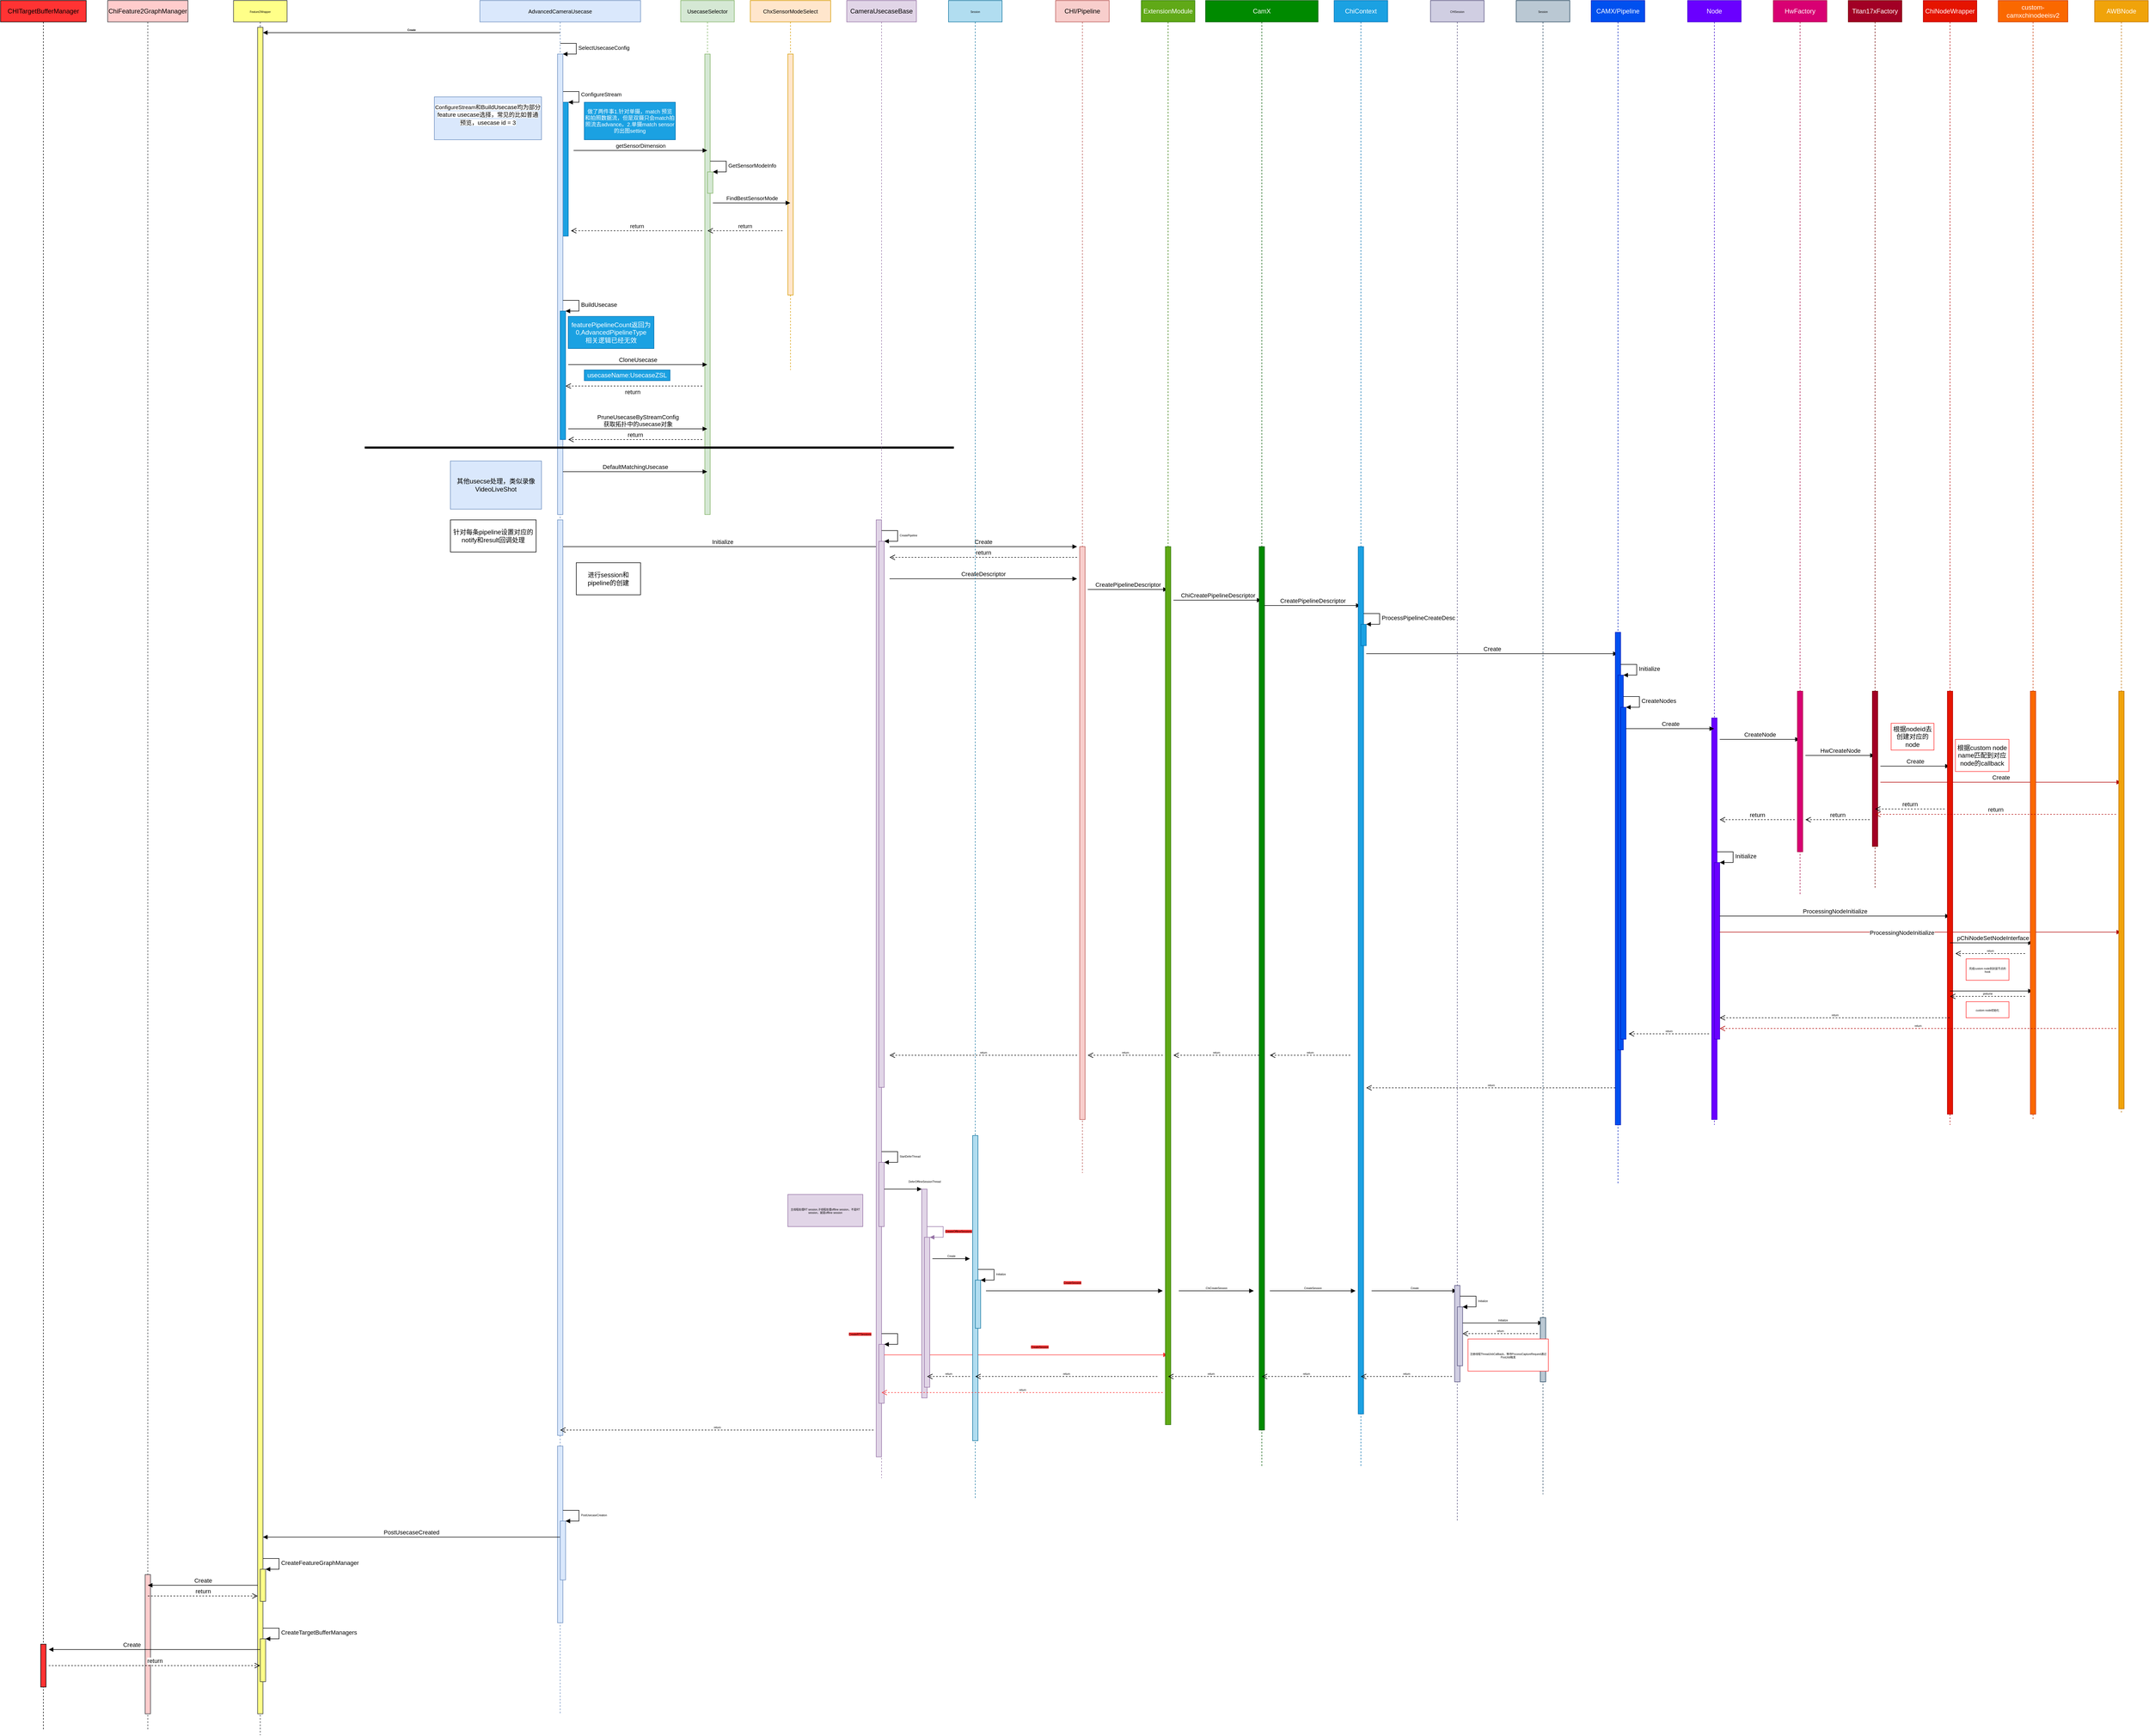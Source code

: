 <mxfile version="14.4.5" type="github">
  <diagram id="kgpKYQtTHZ0yAKxKKP6v" name="Page-1">
    <mxGraphModel dx="11180" dy="5180" grid="1" gridSize="10" guides="1" tooltips="1" connect="1" arrows="1" fold="1" page="1" pageScale="1" pageWidth="850" pageHeight="1100" math="0" shadow="0">
      <root>
        <mxCell id="0" />
        <mxCell id="1" parent="0" />
        <mxCell id="SQyk1EjHCUYwqyTYwWHB-1" value="AdvancedCameraUsecase" style="shape=umlLifeline;perimeter=lifelinePerimeter;whiteSpace=wrap;html=1;container=1;collapsible=0;recursiveResize=0;outlineConnect=0;fontSize=10;fillColor=#dae8fc;strokeColor=#6c8ebf;" parent="1" vertex="1">
          <mxGeometry x="-15" y="80" width="300" height="3200" as="geometry" />
        </mxCell>
        <mxCell id="SQyk1EjHCUYwqyTYwWHB-6" value="ConfigureStream" style="edgeStyle=orthogonalEdgeStyle;html=1;align=left;spacingLeft=2;endArrow=block;rounded=0;entryX=1;entryY=0;fontSize=10;" parent="SQyk1EjHCUYwqyTYwWHB-1" target="SQyk1EjHCUYwqyTYwWHB-5" edge="1">
          <mxGeometry relative="1" as="geometry">
            <mxPoint x="155" y="170" as="sourcePoint" />
            <Array as="points">
              <mxPoint x="185" y="170" />
            </Array>
          </mxGeometry>
        </mxCell>
        <mxCell id="SQyk1EjHCUYwqyTYwWHB-7" value="做了两件事1.针对单摄，match 预览和拍照数据流，但是双摄只会match拍照流去advance。2.单摄match sensor的出图setting" style="rounded=0;whiteSpace=wrap;html=1;fontSize=10;fillColor=#1ba1e2;strokeColor=#006EAF;fontColor=#ffffff;" parent="SQyk1EjHCUYwqyTYwWHB-1" vertex="1">
          <mxGeometry x="195" y="190" width="170" height="70" as="geometry" />
        </mxCell>
        <mxCell id="SQyk1EjHCUYwqyTYwWHB-20" value="return" style="html=1;verticalAlign=bottom;endArrow=open;dashed=1;endSize=8;fontSize=10;" parent="SQyk1EjHCUYwqyTYwWHB-1" edge="1">
          <mxGeometry relative="1" as="geometry">
            <mxPoint x="415" y="430" as="sourcePoint" />
            <mxPoint x="170" y="430" as="targetPoint" />
          </mxGeometry>
        </mxCell>
        <mxCell id="SQyk1EjHCUYwqyTYwWHB-5" value="" style="html=1;points=[];perimeter=orthogonalPerimeter;fontSize=10;fillColor=#1ba1e2;strokeColor=#006EAF;fontColor=#ffffff;" parent="SQyk1EjHCUYwqyTYwWHB-1" vertex="1">
          <mxGeometry x="155" y="190" width="10" height="250" as="geometry" />
        </mxCell>
        <mxCell id="gFQHiTTt7Ocbveijve-i-30" value="Initialize" style="html=1;verticalAlign=bottom;endArrow=block;" parent="SQyk1EjHCUYwqyTYwWHB-1" target="gFQHiTTt7Ocbveijve-i-28" edge="1">
          <mxGeometry width="80" relative="1" as="geometry">
            <mxPoint x="155" y="1020" as="sourcePoint" />
            <mxPoint x="235" y="1020" as="targetPoint" />
            <Array as="points">
              <mxPoint x="435" y="1020" />
            </Array>
          </mxGeometry>
        </mxCell>
        <mxCell id="gFQHiTTt7Ocbveijve-i-35" value="&lt;span&gt;进行session和pipeline的创建&lt;/span&gt;" style="rounded=0;whiteSpace=wrap;html=1;" parent="SQyk1EjHCUYwqyTYwWHB-1" vertex="1">
          <mxGeometry x="180" y="1050" width="120" height="60" as="geometry" />
        </mxCell>
        <mxCell id="gFQHiTTt7Ocbveijve-i-177" value="" style="html=1;points=[];perimeter=orthogonalPerimeter;strokeColor=#6c8ebf;fontSize=5;fillColor=#dae8fc;" parent="SQyk1EjHCUYwqyTYwWHB-1" vertex="1">
          <mxGeometry x="145" y="2700" width="10" height="330" as="geometry" />
        </mxCell>
        <mxCell id="gFQHiTTt7Ocbveijve-i-180" value="" style="html=1;points=[];perimeter=orthogonalPerimeter;strokeColor=#6c8ebf;fontSize=5;fillColor=#dae8fc;" parent="SQyk1EjHCUYwqyTYwWHB-1" vertex="1">
          <mxGeometry x="150" y="2840" width="10" height="110" as="geometry" />
        </mxCell>
        <mxCell id="gFQHiTTt7Ocbveijve-i-181" value="PostUsecaseCreation" style="edgeStyle=orthogonalEdgeStyle;html=1;align=left;spacingLeft=2;endArrow=block;rounded=0;entryX=1;entryY=0;shadow=0;strokeColor=#000000;fontSize=5;" parent="SQyk1EjHCUYwqyTYwWHB-1" target="gFQHiTTt7Ocbveijve-i-180" edge="1">
          <mxGeometry relative="1" as="geometry">
            <mxPoint x="155" y="2820" as="sourcePoint" />
            <Array as="points">
              <mxPoint x="185" y="2820" />
            </Array>
          </mxGeometry>
        </mxCell>
        <mxCell id="SQyk1EjHCUYwqyTYwWHB-4" value="SelectUsecaseConfig" style="edgeStyle=orthogonalEdgeStyle;html=1;align=left;spacingLeft=2;endArrow=block;rounded=0;entryX=1;entryY=0;fontSize=10;" parent="1" target="SQyk1EjHCUYwqyTYwWHB-3" edge="1">
          <mxGeometry relative="1" as="geometry">
            <mxPoint x="135" y="160" as="sourcePoint" />
            <Array as="points">
              <mxPoint x="165" y="160" />
            </Array>
          </mxGeometry>
        </mxCell>
        <mxCell id="SQyk1EjHCUYwqyTYwWHB-9" value="UsecaseSelector" style="shape=umlLifeline;perimeter=lifelinePerimeter;whiteSpace=wrap;html=1;container=1;collapsible=0;recursiveResize=0;outlineConnect=0;fontSize=10;fillColor=#d5e8d4;strokeColor=#82b366;" parent="1" vertex="1">
          <mxGeometry x="360" y="80" width="100" height="960" as="geometry" />
        </mxCell>
        <mxCell id="SQyk1EjHCUYwqyTYwWHB-11" value="" style="html=1;points=[];perimeter=orthogonalPerimeter;fontSize=10;fillColor=#d5e8d4;strokeColor=#82b366;" parent="SQyk1EjHCUYwqyTYwWHB-9" vertex="1">
          <mxGeometry x="45" y="100" width="10" height="860" as="geometry" />
        </mxCell>
        <mxCell id="SQyk1EjHCUYwqyTYwWHB-18" value="GetSensorModeInfo" style="edgeStyle=orthogonalEdgeStyle;html=1;align=left;spacingLeft=2;endArrow=block;rounded=0;entryX=1;entryY=0;fontSize=10;" parent="SQyk1EjHCUYwqyTYwWHB-9" target="SQyk1EjHCUYwqyTYwWHB-17" edge="1">
          <mxGeometry relative="1" as="geometry">
            <mxPoint x="55" y="300" as="sourcePoint" />
            <Array as="points">
              <mxPoint x="85" y="300" />
            </Array>
          </mxGeometry>
        </mxCell>
        <mxCell id="SQyk1EjHCUYwqyTYwWHB-17" value="" style="html=1;points=[];perimeter=orthogonalPerimeter;fontSize=10;fillColor=#d5e8d4;strokeColor=#82b366;" parent="SQyk1EjHCUYwqyTYwWHB-9" vertex="1">
          <mxGeometry x="50" y="320" width="10" height="40" as="geometry" />
        </mxCell>
        <mxCell id="SQyk1EjHCUYwqyTYwWHB-10" value="getSensorDimension" style="html=1;verticalAlign=bottom;endArrow=block;fontSize=10;" parent="1" target="SQyk1EjHCUYwqyTYwWHB-9" edge="1">
          <mxGeometry width="80" relative="1" as="geometry">
            <mxPoint x="160" y="360" as="sourcePoint" />
            <mxPoint x="370" y="360" as="targetPoint" />
          </mxGeometry>
        </mxCell>
        <mxCell id="SQyk1EjHCUYwqyTYwWHB-12" value="ChxSensorModeSelect" style="shape=umlLifeline;perimeter=lifelinePerimeter;whiteSpace=wrap;html=1;container=1;collapsible=0;recursiveResize=0;outlineConnect=0;fontSize=10;fillColor=#ffe6cc;strokeColor=#d79b00;" parent="1" vertex="1">
          <mxGeometry x="490" y="80" width="150" height="690" as="geometry" />
        </mxCell>
        <mxCell id="SQyk1EjHCUYwqyTYwWHB-13" value="" style="html=1;points=[];perimeter=orthogonalPerimeter;fontSize=10;fillColor=#ffe6cc;strokeColor=#d79b00;" parent="SQyk1EjHCUYwqyTYwWHB-12" vertex="1">
          <mxGeometry x="70" y="100" width="10" height="450" as="geometry" />
        </mxCell>
        <mxCell id="SQyk1EjHCUYwqyTYwWHB-14" value="FindBestSensorMode" style="html=1;verticalAlign=bottom;endArrow=block;fontSize=10;" parent="1" target="SQyk1EjHCUYwqyTYwWHB-12" edge="1">
          <mxGeometry width="80" relative="1" as="geometry">
            <mxPoint x="420" y="458" as="sourcePoint" />
            <mxPoint x="500" y="370" as="targetPoint" />
            <Array as="points">
              <mxPoint x="480" y="458" />
            </Array>
          </mxGeometry>
        </mxCell>
        <mxCell id="SQyk1EjHCUYwqyTYwWHB-19" value="return" style="html=1;verticalAlign=bottom;endArrow=open;dashed=1;endSize=8;fontSize=10;" parent="1" target="SQyk1EjHCUYwqyTYwWHB-9" edge="1">
          <mxGeometry relative="1" as="geometry">
            <mxPoint x="550" y="510" as="sourcePoint" />
            <mxPoint x="470" y="500" as="targetPoint" />
          </mxGeometry>
        </mxCell>
        <mxCell id="SQyk1EjHCUYwqyTYwWHB-3" value="" style="html=1;points=[];perimeter=orthogonalPerimeter;fontSize=10;fillColor=#dae8fc;strokeColor=#6c8ebf;" parent="1" vertex="1">
          <mxGeometry x="130" y="180" width="10" height="860" as="geometry" />
        </mxCell>
        <mxCell id="gFQHiTTt7Ocbveijve-i-3" value="" style="html=1;points=[];perimeter=orthogonalPerimeter;fillColor=#1ba1e2;strokeColor=#006EAF;fontColor=#ffffff;" parent="1" vertex="1">
          <mxGeometry x="135" y="660" width="10" height="240" as="geometry" />
        </mxCell>
        <mxCell id="gFQHiTTt7Ocbveijve-i-4" value="&lt;span style=&quot;font-size: 11px&quot;&gt;BuildUsecase&lt;/span&gt;" style="edgeStyle=orthogonalEdgeStyle;html=1;align=left;spacingLeft=2;endArrow=block;rounded=0;entryX=1;entryY=0;" parent="1" target="gFQHiTTt7Ocbveijve-i-3" edge="1">
          <mxGeometry relative="1" as="geometry">
            <mxPoint x="140" y="640" as="sourcePoint" />
            <Array as="points">
              <mxPoint x="170" y="640" />
            </Array>
          </mxGeometry>
        </mxCell>
        <mxCell id="gFQHiTTt7Ocbveijve-i-6" value="&lt;span&gt;featurePipelineCount返回为0,AdvancedPipelineType&lt;/span&gt;&lt;br&gt;&lt;span&gt;相关逻辑已经无效&lt;/span&gt;" style="rounded=0;whiteSpace=wrap;html=1;fillColor=#1ba1e2;strokeColor=#006EAF;fontColor=#ffffff;" parent="1" vertex="1">
          <mxGeometry x="150" y="670" width="160" height="60" as="geometry" />
        </mxCell>
        <mxCell id="gFQHiTTt7Ocbveijve-i-9" value="CloneUsecase" style="html=1;verticalAlign=bottom;endArrow=block;" parent="1" target="SQyk1EjHCUYwqyTYwWHB-9" edge="1">
          <mxGeometry width="80" relative="1" as="geometry">
            <mxPoint x="150" y="760" as="sourcePoint" />
            <mxPoint x="230" y="760" as="targetPoint" />
          </mxGeometry>
        </mxCell>
        <mxCell id="gFQHiTTt7Ocbveijve-i-10" value="usecaseName:UsecaseZSL" style="rounded=0;whiteSpace=wrap;html=1;fillColor=#1ba1e2;strokeColor=#006EAF;fontColor=#ffffff;" parent="1" vertex="1">
          <mxGeometry x="180" y="770" width="160" height="20" as="geometry" />
        </mxCell>
        <mxCell id="gFQHiTTt7Ocbveijve-i-12" value="PruneUsecaseByStreamConfig&lt;br&gt;获取拓扑中的usecase对象" style="html=1;verticalAlign=bottom;endArrow=block;" parent="1" target="SQyk1EjHCUYwqyTYwWHB-9" edge="1">
          <mxGeometry width="80" relative="1" as="geometry">
            <mxPoint x="150" y="880" as="sourcePoint" />
            <mxPoint x="230" y="830" as="targetPoint" />
          </mxGeometry>
        </mxCell>
        <mxCell id="gFQHiTTt7Ocbveijve-i-21" value="&lt;span style=&quot;font-size: 10px ; text-align: left ; background-color: rgb(255 , 255 , 255)&quot;&gt;ConfigureStream和&lt;/span&gt;&lt;span style=&quot;text-align: left ; background-color: rgb(255 , 255 , 255) ; font-size: 11px&quot;&gt;BuildUsecase均为部分feature usecase选择，常见的比如普通预览，usecase id = 3&lt;/span&gt;&lt;span style=&quot;font-size: 11px ; text-align: left ; background-color: rgb(255 , 255 , 255)&quot;&gt;&lt;br&gt;&lt;br&gt;&lt;/span&gt;" style="rounded=0;whiteSpace=wrap;html=1;fillColor=#dae8fc;strokeColor=#6c8ebf;" parent="1" vertex="1">
          <mxGeometry x="-100" y="260" width="200" height="80" as="geometry" />
        </mxCell>
        <mxCell id="gFQHiTTt7Ocbveijve-i-22" value="DefaultMatchingUsecase" style="html=1;verticalAlign=bottom;endArrow=block;" parent="1" target="SQyk1EjHCUYwqyTYwWHB-9" edge="1">
          <mxGeometry width="80" relative="1" as="geometry">
            <mxPoint x="140" y="960" as="sourcePoint" />
            <mxPoint x="220" y="960" as="targetPoint" />
          </mxGeometry>
        </mxCell>
        <mxCell id="gFQHiTTt7Ocbveijve-i-23" value="return" style="html=1;verticalAlign=bottom;endArrow=open;dashed=1;endSize=8;" parent="1" edge="1">
          <mxGeometry relative="1" as="geometry">
            <mxPoint x="400" y="900" as="sourcePoint" />
            <mxPoint x="150" y="900" as="targetPoint" />
          </mxGeometry>
        </mxCell>
        <mxCell id="gFQHiTTt7Ocbveijve-i-24" value="return" style="html=1;verticalAlign=bottom;endArrow=open;dashed=1;endSize=8;" parent="1" edge="1">
          <mxGeometry x="0.02" y="20" relative="1" as="geometry">
            <mxPoint x="400" y="800" as="sourcePoint" />
            <mxPoint x="145" y="800" as="targetPoint" />
            <mxPoint as="offset" />
          </mxGeometry>
        </mxCell>
        <mxCell id="gFQHiTTt7Ocbveijve-i-25" value="其他usecse处理，类似录像VideoLiveShot" style="rounded=0;whiteSpace=wrap;html=1;fillColor=#dae8fc;strokeColor=#6c8ebf;" parent="1" vertex="1">
          <mxGeometry x="-70" y="940" width="170" height="90" as="geometry" />
        </mxCell>
        <mxCell id="gFQHiTTt7Ocbveijve-i-26" value="" style="line;strokeWidth=4;html=1;perimeter=backbonePerimeter;points=[];outlineConnect=0;" parent="1" vertex="1">
          <mxGeometry x="-230" y="910" width="1100" height="10" as="geometry" />
        </mxCell>
        <mxCell id="gFQHiTTt7Ocbveijve-i-27" value="" style="html=1;points=[];perimeter=orthogonalPerimeter;fillColor=#dae8fc;strokeColor=#6c8ebf;" parent="1" vertex="1">
          <mxGeometry x="130" y="1050" width="10" height="1710" as="geometry" />
        </mxCell>
        <mxCell id="gFQHiTTt7Ocbveijve-i-28" value="CameraUsecaseBase" style="shape=umlLifeline;perimeter=lifelinePerimeter;whiteSpace=wrap;html=1;container=1;collapsible=0;recursiveResize=0;outlineConnect=0;fillColor=#e1d5e7;strokeColor=#9673a6;" parent="1" vertex="1">
          <mxGeometry x="670" y="80" width="130" height="2760" as="geometry" />
        </mxCell>
        <mxCell id="gFQHiTTt7Ocbveijve-i-29" value="" style="html=1;points=[];perimeter=orthogonalPerimeter;fillColor=#e1d5e7;strokeColor=#9673a6;" parent="gFQHiTTt7Ocbveijve-i-28" vertex="1">
          <mxGeometry x="55" y="970" width="10" height="1750" as="geometry" />
        </mxCell>
        <mxCell id="gFQHiTTt7Ocbveijve-i-38" value="Create" style="html=1;verticalAlign=bottom;endArrow=block;" parent="gFQHiTTt7Ocbveijve-i-28" edge="1">
          <mxGeometry width="80" relative="1" as="geometry">
            <mxPoint x="80" y="1020" as="sourcePoint" />
            <mxPoint x="430" y="1020" as="targetPoint" />
          </mxGeometry>
        </mxCell>
        <mxCell id="gFQHiTTt7Ocbveijve-i-114" value="" style="html=1;points=[];perimeter=orthogonalPerimeter;strokeColor=#9673a6;fontSize=5;fillColor=#e1d5e7;" parent="gFQHiTTt7Ocbveijve-i-28" vertex="1">
          <mxGeometry x="60" y="1010" width="10" height="1020" as="geometry" />
        </mxCell>
        <mxCell id="gFQHiTTt7Ocbveijve-i-115" value="CreatePipeline" style="edgeStyle=orthogonalEdgeStyle;html=1;align=left;spacingLeft=2;endArrow=block;rounded=0;entryX=1;entryY=0;shadow=0;fontSize=5;" parent="gFQHiTTt7Ocbveijve-i-28" target="gFQHiTTt7Ocbveijve-i-114" edge="1">
          <mxGeometry relative="1" as="geometry">
            <mxPoint x="65" y="990" as="sourcePoint" />
            <Array as="points">
              <mxPoint x="95" y="990" />
            </Array>
          </mxGeometry>
        </mxCell>
        <mxCell id="gFQHiTTt7Ocbveijve-i-126" value="" style="html=1;points=[];perimeter=orthogonalPerimeter;strokeColor=#9673a6;fontSize=5;fillColor=#e1d5e7;" parent="gFQHiTTt7Ocbveijve-i-28" vertex="1">
          <mxGeometry x="60" y="2170" width="10" height="120" as="geometry" />
        </mxCell>
        <mxCell id="gFQHiTTt7Ocbveijve-i-127" value="StartDeferThread" style="edgeStyle=orthogonalEdgeStyle;html=1;align=left;spacingLeft=2;endArrow=block;rounded=0;entryX=1;entryY=0;shadow=0;fontSize=5;" parent="gFQHiTTt7Ocbveijve-i-28" target="gFQHiTTt7Ocbveijve-i-126" edge="1">
          <mxGeometry relative="1" as="geometry">
            <mxPoint x="65" y="2150" as="sourcePoint" />
            <Array as="points">
              <mxPoint x="95" y="2150" />
            </Array>
          </mxGeometry>
        </mxCell>
        <mxCell id="gFQHiTTt7Ocbveijve-i-134" value="" style="endArrow=block;endFill=1;endSize=6;html=1;shadow=0;fontSize=5;" parent="gFQHiTTt7Ocbveijve-i-28" edge="1">
          <mxGeometry width="100" relative="1" as="geometry">
            <mxPoint x="70" y="2220" as="sourcePoint" />
            <mxPoint x="140" y="2220" as="targetPoint" />
          </mxGeometry>
        </mxCell>
        <mxCell id="gFQHiTTt7Ocbveijve-i-172" value="" style="html=1;points=[];perimeter=orthogonalPerimeter;strokeColor=#9673a6;fontSize=5;fillColor=#e1d5e7;" parent="gFQHiTTt7Ocbveijve-i-28" vertex="1">
          <mxGeometry x="60" y="2510" width="10" height="110" as="geometry" />
        </mxCell>
        <mxCell id="gFQHiTTt7Ocbveijve-i-173" value="&lt;span style=&quot;background-color: rgb(255 , 51 , 51)&quot;&gt;CreateRTSessions&lt;/span&gt;" style="edgeStyle=orthogonalEdgeStyle;html=1;align=left;spacingLeft=2;endArrow=block;rounded=0;entryX=1;entryY=0;shadow=0;fontSize=5;" parent="gFQHiTTt7Ocbveijve-i-28" target="gFQHiTTt7Ocbveijve-i-172" edge="1">
          <mxGeometry x="-1" y="-65" relative="1" as="geometry">
            <mxPoint x="65" y="2490" as="sourcePoint" />
            <Array as="points">
              <mxPoint x="95" y="2490" />
            </Array>
            <mxPoint x="-65" y="-65" as="offset" />
          </mxGeometry>
        </mxCell>
        <mxCell id="gFQHiTTt7Ocbveijve-i-174" value="&lt;span style=&quot;background-color: rgb(255 , 51 , 51)&quot;&gt;CreateSession&lt;/span&gt;" style="html=1;verticalAlign=bottom;endArrow=block;shadow=0;fontSize=5;strokeColor=#FF3333;" parent="gFQHiTTt7Ocbveijve-i-28" target="gFQHiTTt7Ocbveijve-i-41" edge="1">
          <mxGeometry x="0.095" y="10" width="80" relative="1" as="geometry">
            <mxPoint x="70" y="2529.58" as="sourcePoint" />
            <mxPoint x="150" y="2529.58" as="targetPoint" />
            <mxPoint as="offset" />
          </mxGeometry>
        </mxCell>
        <mxCell id="gFQHiTTt7Ocbveijve-i-31" value="针对每条pipeline设置对应的notify和result回调处理" style="rounded=0;whiteSpace=wrap;html=1;" parent="1" vertex="1">
          <mxGeometry x="-70" y="1050" width="160" height="60" as="geometry" />
        </mxCell>
        <mxCell id="gFQHiTTt7Ocbveijve-i-36" value="CHI/Pipeline" style="shape=umlLifeline;perimeter=lifelinePerimeter;whiteSpace=wrap;html=1;container=1;collapsible=0;recursiveResize=0;outlineConnect=0;fillColor=#f8cecc;strokeColor=#b85450;" parent="1" vertex="1">
          <mxGeometry x="1060" y="80" width="100" height="2190" as="geometry" />
        </mxCell>
        <mxCell id="gFQHiTTt7Ocbveijve-i-37" value="" style="html=1;points=[];perimeter=orthogonalPerimeter;fillColor=#f8cecc;strokeColor=#b85450;" parent="gFQHiTTt7Ocbveijve-i-36" vertex="1">
          <mxGeometry x="45" y="1020" width="10" height="1070" as="geometry" />
        </mxCell>
        <mxCell id="gFQHiTTt7Ocbveijve-i-46" value="CreatePipelineDescriptor" style="html=1;verticalAlign=bottom;endArrow=block;" parent="gFQHiTTt7Ocbveijve-i-36" target="gFQHiTTt7Ocbveijve-i-41" edge="1">
          <mxGeometry width="80" relative="1" as="geometry">
            <mxPoint x="60" y="1100" as="sourcePoint" />
            <mxPoint x="140" y="1100" as="targetPoint" />
          </mxGeometry>
        </mxCell>
        <mxCell id="gFQHiTTt7Ocbveijve-i-39" value="return" style="html=1;verticalAlign=bottom;endArrow=open;dashed=1;endSize=8;" parent="1" edge="1">
          <mxGeometry relative="1" as="geometry">
            <mxPoint x="1100" y="1120" as="sourcePoint" />
            <mxPoint x="750" y="1120" as="targetPoint" />
          </mxGeometry>
        </mxCell>
        <mxCell id="gFQHiTTt7Ocbveijve-i-40" value="CreateDescriptor" style="html=1;verticalAlign=bottom;endArrow=block;" parent="1" edge="1">
          <mxGeometry width="80" relative="1" as="geometry">
            <mxPoint x="750" y="1160" as="sourcePoint" />
            <mxPoint x="1100" y="1160" as="targetPoint" />
          </mxGeometry>
        </mxCell>
        <mxCell id="gFQHiTTt7Ocbveijve-i-41" value="ExtensionModule" style="shape=umlLifeline;perimeter=lifelinePerimeter;whiteSpace=wrap;html=1;container=1;collapsible=0;recursiveResize=0;outlineConnect=0;fillColor=#60a917;strokeColor=#2D7600;fontColor=#ffffff;" parent="1" vertex="1">
          <mxGeometry x="1220" y="80" width="100" height="2660" as="geometry" />
        </mxCell>
        <mxCell id="gFQHiTTt7Ocbveijve-i-43" value="" style="html=1;points=[];perimeter=orthogonalPerimeter;fillColor=#60a917;strokeColor=#2D7600;fontColor=#ffffff;" parent="gFQHiTTt7Ocbveijve-i-41" vertex="1">
          <mxGeometry x="45" y="1020" width="10" height="1640" as="geometry" />
        </mxCell>
        <mxCell id="gFQHiTTt7Ocbveijve-i-45" value="ChiCreatePipelineDescriptor" style="html=1;verticalAlign=bottom;endArrow=block;" parent="gFQHiTTt7Ocbveijve-i-41" target="gFQHiTTt7Ocbveijve-i-42" edge="1">
          <mxGeometry width="80" relative="1" as="geometry">
            <mxPoint x="60" y="1120" as="sourcePoint" />
            <mxPoint x="140" y="1120" as="targetPoint" />
          </mxGeometry>
        </mxCell>
        <mxCell id="gFQHiTTt7Ocbveijve-i-144" value="ChiCreateSession" style="html=1;verticalAlign=bottom;endArrow=block;shadow=0;fontSize=5;" parent="gFQHiTTt7Ocbveijve-i-41" edge="1">
          <mxGeometry width="80" relative="1" as="geometry">
            <mxPoint x="70" y="2410" as="sourcePoint" />
            <mxPoint x="210" y="2410" as="targetPoint" />
          </mxGeometry>
        </mxCell>
        <mxCell id="gFQHiTTt7Ocbveijve-i-42" value="CamX" style="shape=umlLifeline;perimeter=lifelinePerimeter;whiteSpace=wrap;html=1;container=1;collapsible=0;recursiveResize=0;outlineConnect=0;fillColor=#008a00;strokeColor=#005700;fontColor=#ffffff;" parent="1" vertex="1">
          <mxGeometry x="1340" y="80" width="210" height="2740" as="geometry" />
        </mxCell>
        <mxCell id="gFQHiTTt7Ocbveijve-i-44" value="" style="html=1;points=[];perimeter=orthogonalPerimeter;fillColor=#008a00;strokeColor=#005700;fontColor=#ffffff;" parent="gFQHiTTt7Ocbveijve-i-42" vertex="1">
          <mxGeometry x="100" y="1020" width="10" height="1650" as="geometry" />
        </mxCell>
        <mxCell id="gFQHiTTt7Ocbveijve-i-50" value="CreatePipelineDescriptor" style="html=1;verticalAlign=bottom;endArrow=block;" parent="gFQHiTTt7Ocbveijve-i-42" target="gFQHiTTt7Ocbveijve-i-48" edge="1">
          <mxGeometry width="80" relative="1" as="geometry">
            <mxPoint x="110" y="1130" as="sourcePoint" />
            <mxPoint x="190" y="1130" as="targetPoint" />
          </mxGeometry>
        </mxCell>
        <mxCell id="gFQHiTTt7Ocbveijve-i-116" value="return" style="html=1;verticalAlign=bottom;endArrow=open;dashed=1;endSize=8;shadow=0;fontSize=5;" parent="gFQHiTTt7Ocbveijve-i-42" edge="1">
          <mxGeometry relative="1" as="geometry">
            <mxPoint x="270" y="1970" as="sourcePoint" />
            <mxPoint x="120" y="1970" as="targetPoint" />
          </mxGeometry>
        </mxCell>
        <mxCell id="gFQHiTTt7Ocbveijve-i-117" value="return" style="html=1;verticalAlign=bottom;endArrow=open;dashed=1;endSize=8;shadow=0;fontSize=5;" parent="gFQHiTTt7Ocbveijve-i-42" edge="1">
          <mxGeometry relative="1" as="geometry">
            <mxPoint x="100" y="1970" as="sourcePoint" />
            <mxPoint x="-60" y="1970" as="targetPoint" />
          </mxGeometry>
        </mxCell>
        <mxCell id="gFQHiTTt7Ocbveijve-i-157" value="return" style="html=1;verticalAlign=bottom;endArrow=open;dashed=1;endSize=8;shadow=0;fontSize=5;" parent="gFQHiTTt7Ocbveijve-i-42" target="gFQHiTTt7Ocbveijve-i-42" edge="1">
          <mxGeometry relative="1" as="geometry">
            <mxPoint x="270" y="2570" as="sourcePoint" />
            <mxPoint x="190" y="2570" as="targetPoint" />
          </mxGeometry>
        </mxCell>
        <mxCell id="gFQHiTTt7Ocbveijve-i-158" value="return" style="html=1;verticalAlign=bottom;endArrow=open;dashed=1;endSize=8;shadow=0;fontSize=5;" parent="gFQHiTTt7Ocbveijve-i-42" target="gFQHiTTt7Ocbveijve-i-41" edge="1">
          <mxGeometry relative="1" as="geometry">
            <mxPoint x="90" y="2570" as="sourcePoint" />
            <mxPoint x="10" y="2570" as="targetPoint" />
          </mxGeometry>
        </mxCell>
        <mxCell id="gFQHiTTt7Ocbveijve-i-48" value="ChiContext" style="shape=umlLifeline;perimeter=lifelinePerimeter;whiteSpace=wrap;html=1;container=1;collapsible=0;recursiveResize=0;outlineConnect=0;fillColor=#1ba1e2;strokeColor=#006EAF;fontColor=#ffffff;" parent="1" vertex="1">
          <mxGeometry x="1580" y="80" width="100" height="2740" as="geometry" />
        </mxCell>
        <mxCell id="gFQHiTTt7Ocbveijve-i-49" value="" style="html=1;points=[];perimeter=orthogonalPerimeter;fillColor=#1ba1e2;strokeColor=#006EAF;fontColor=#ffffff;" parent="gFQHiTTt7Ocbveijve-i-48" vertex="1">
          <mxGeometry x="45" y="1020" width="10" height="1620" as="geometry" />
        </mxCell>
        <mxCell id="gFQHiTTt7Ocbveijve-i-59" value="" style="html=1;points=[];perimeter=orthogonalPerimeter;fillColor=#1ba1e2;strokeColor=#006EAF;fontColor=#ffffff;" parent="gFQHiTTt7Ocbveijve-i-48" vertex="1">
          <mxGeometry x="50" y="1165" width="10" height="40" as="geometry" />
        </mxCell>
        <mxCell id="gFQHiTTt7Ocbveijve-i-60" value="ProcessPipelineCreateDesc" style="edgeStyle=orthogonalEdgeStyle;html=1;align=left;spacingLeft=2;endArrow=block;rounded=0;entryX=1;entryY=0;" parent="gFQHiTTt7Ocbveijve-i-48" target="gFQHiTTt7Ocbveijve-i-59" edge="1">
          <mxGeometry relative="1" as="geometry">
            <mxPoint x="55" y="1145" as="sourcePoint" />
            <Array as="points">
              <mxPoint x="85" y="1145" />
            </Array>
          </mxGeometry>
        </mxCell>
        <mxCell id="gFQHiTTt7Ocbveijve-i-63" value="Create" style="html=1;verticalAlign=bottom;endArrow=block;" parent="gFQHiTTt7Ocbveijve-i-48" target="gFQHiTTt7Ocbveijve-i-61" edge="1">
          <mxGeometry width="80" relative="1" as="geometry">
            <mxPoint x="60" y="1220" as="sourcePoint" />
            <mxPoint x="140" y="1220" as="targetPoint" />
          </mxGeometry>
        </mxCell>
        <mxCell id="gFQHiTTt7Ocbveijve-i-148" value="Create" style="html=1;verticalAlign=bottom;endArrow=block;shadow=0;fontSize=5;" parent="gFQHiTTt7Ocbveijve-i-48" target="gFQHiTTt7Ocbveijve-i-146" edge="1">
          <mxGeometry width="80" relative="1" as="geometry">
            <mxPoint x="70" y="2410" as="sourcePoint" />
            <mxPoint x="150" y="2410" as="targetPoint" />
          </mxGeometry>
        </mxCell>
        <mxCell id="gFQHiTTt7Ocbveijve-i-61" value="CAMX/Pipeline" style="shape=umlLifeline;perimeter=lifelinePerimeter;whiteSpace=wrap;html=1;container=1;collapsible=0;recursiveResize=0;outlineConnect=0;fillColor=#0050ef;strokeColor=#001DBC;fontColor=#ffffff;" parent="1" vertex="1">
          <mxGeometry x="2060" y="80" width="100" height="2210" as="geometry" />
        </mxCell>
        <mxCell id="gFQHiTTt7Ocbveijve-i-62" value="" style="html=1;points=[];perimeter=orthogonalPerimeter;fillColor=#0050ef;strokeColor=#001DBC;fontColor=#ffffff;" parent="gFQHiTTt7Ocbveijve-i-61" vertex="1">
          <mxGeometry x="45" y="1180" width="10" height="920" as="geometry" />
        </mxCell>
        <mxCell id="gFQHiTTt7Ocbveijve-i-64" value="" style="html=1;points=[];perimeter=orthogonalPerimeter;fillColor=#0050ef;strokeColor=#001DBC;fontColor=#ffffff;" parent="gFQHiTTt7Ocbveijve-i-61" vertex="1">
          <mxGeometry x="50" y="1260" width="10" height="700" as="geometry" />
        </mxCell>
        <mxCell id="gFQHiTTt7Ocbveijve-i-65" value="Initialize" style="edgeStyle=orthogonalEdgeStyle;html=1;align=left;spacingLeft=2;endArrow=block;rounded=0;entryX=1;entryY=0;" parent="gFQHiTTt7Ocbveijve-i-61" target="gFQHiTTt7Ocbveijve-i-64" edge="1">
          <mxGeometry relative="1" as="geometry">
            <mxPoint x="55" y="1240" as="sourcePoint" />
            <Array as="points">
              <mxPoint x="85" y="1240" />
            </Array>
          </mxGeometry>
        </mxCell>
        <mxCell id="gFQHiTTt7Ocbveijve-i-66" value="" style="html=1;points=[];perimeter=orthogonalPerimeter;fillColor=#0050ef;strokeColor=#001DBC;fontColor=#ffffff;" parent="gFQHiTTt7Ocbveijve-i-61" vertex="1">
          <mxGeometry x="55" y="1320" width="10" height="620" as="geometry" />
        </mxCell>
        <mxCell id="gFQHiTTt7Ocbveijve-i-67" value="CreateNodes" style="edgeStyle=orthogonalEdgeStyle;html=1;align=left;spacingLeft=2;endArrow=block;rounded=0;entryX=1;entryY=0;" parent="gFQHiTTt7Ocbveijve-i-61" target="gFQHiTTt7Ocbveijve-i-66" edge="1">
          <mxGeometry relative="1" as="geometry">
            <mxPoint x="60" y="1300" as="sourcePoint" />
            <Array as="points">
              <mxPoint x="90" y="1300" />
            </Array>
          </mxGeometry>
        </mxCell>
        <mxCell id="gFQHiTTt7Ocbveijve-i-68" value="Node" style="shape=umlLifeline;perimeter=lifelinePerimeter;whiteSpace=wrap;html=1;container=1;collapsible=0;recursiveResize=0;outlineConnect=0;fillColor=#6a00ff;strokeColor=#3700CC;fontColor=#ffffff;" parent="1" vertex="1">
          <mxGeometry x="2240" y="80" width="100" height="2100" as="geometry" />
        </mxCell>
        <mxCell id="gFQHiTTt7Ocbveijve-i-70" value="" style="html=1;points=[];perimeter=orthogonalPerimeter;fillColor=#6a00ff;strokeColor=#3700CC;fontColor=#ffffff;" parent="gFQHiTTt7Ocbveijve-i-68" vertex="1">
          <mxGeometry x="45" y="1340" width="10" height="750" as="geometry" />
        </mxCell>
        <mxCell id="gFQHiTTt7Ocbveijve-i-73" value="CreateNode" style="html=1;verticalAlign=bottom;endArrow=block;" parent="gFQHiTTt7Ocbveijve-i-68" target="gFQHiTTt7Ocbveijve-i-71" edge="1">
          <mxGeometry width="80" relative="1" as="geometry">
            <mxPoint x="60" y="1380" as="sourcePoint" />
            <mxPoint x="140" y="1380" as="targetPoint" />
          </mxGeometry>
        </mxCell>
        <mxCell id="gFQHiTTt7Ocbveijve-i-98" value="" style="html=1;points=[];perimeter=orthogonalPerimeter;strokeColor=#3700CC;fillColor=#6a00ff;fontColor=#ffffff;" parent="gFQHiTTt7Ocbveijve-i-68" vertex="1">
          <mxGeometry x="50" y="1610" width="10" height="330" as="geometry" />
        </mxCell>
        <mxCell id="gFQHiTTt7Ocbveijve-i-99" value="Initialize" style="edgeStyle=orthogonalEdgeStyle;html=1;align=left;spacingLeft=2;endArrow=block;rounded=0;entryX=1;entryY=0;shadow=0;" parent="gFQHiTTt7Ocbveijve-i-68" target="gFQHiTTt7Ocbveijve-i-98" edge="1">
          <mxGeometry relative="1" as="geometry">
            <mxPoint x="55" y="1590" as="sourcePoint" />
            <Array as="points">
              <mxPoint x="85" y="1590" />
            </Array>
          </mxGeometry>
        </mxCell>
        <mxCell id="gFQHiTTt7Ocbveijve-i-100" value="ProcessingNodeInitialize" style="html=1;verticalAlign=bottom;endArrow=block;shadow=0;" parent="gFQHiTTt7Ocbveijve-i-68" target="gFQHiTTt7Ocbveijve-i-78" edge="1">
          <mxGeometry width="80" relative="1" as="geometry">
            <mxPoint x="60" y="1710" as="sourcePoint" />
            <mxPoint x="140" y="1710" as="targetPoint" />
          </mxGeometry>
        </mxCell>
        <mxCell id="gFQHiTTt7Ocbveijve-i-101" value="ProcessingNodeInitialize" style="html=1;verticalAlign=bottom;endArrow=block;shadow=0;fillColor=#e51400;strokeColor=#B20000;" parent="gFQHiTTt7Ocbveijve-i-68" target="gFQHiTTt7Ocbveijve-i-84" edge="1">
          <mxGeometry x="-0.093" y="-10" width="80" relative="1" as="geometry">
            <mxPoint x="60" y="1740" as="sourcePoint" />
            <mxPoint x="140" y="1740" as="targetPoint" />
            <mxPoint as="offset" />
          </mxGeometry>
        </mxCell>
        <mxCell id="gFQHiTTt7Ocbveijve-i-69" value="Create" style="html=1;verticalAlign=bottom;endArrow=block;" parent="1" target="gFQHiTTt7Ocbveijve-i-68" edge="1">
          <mxGeometry width="80" relative="1" as="geometry">
            <mxPoint x="2125" y="1440" as="sourcePoint" />
            <mxPoint x="2255" y="1440" as="targetPoint" />
          </mxGeometry>
        </mxCell>
        <mxCell id="gFQHiTTt7Ocbveijve-i-71" value="HwFactory" style="shape=umlLifeline;perimeter=lifelinePerimeter;whiteSpace=wrap;html=1;container=1;collapsible=0;recursiveResize=0;outlineConnect=0;fillColor=#d80073;strokeColor=#A50040;fontColor=#ffffff;" parent="1" vertex="1">
          <mxGeometry x="2400" y="80" width="100" height="1670" as="geometry" />
        </mxCell>
        <mxCell id="gFQHiTTt7Ocbveijve-i-72" value="" style="html=1;points=[];perimeter=orthogonalPerimeter;fillColor=#d80073;strokeColor=#A50040;fontColor=#ffffff;" parent="gFQHiTTt7Ocbveijve-i-71" vertex="1">
          <mxGeometry x="45" y="1290" width="10" height="300" as="geometry" />
        </mxCell>
        <mxCell id="gFQHiTTt7Ocbveijve-i-77" value="HwCreateNode" style="html=1;verticalAlign=bottom;endArrow=block;" parent="gFQHiTTt7Ocbveijve-i-71" target="gFQHiTTt7Ocbveijve-i-74" edge="1">
          <mxGeometry width="80" relative="1" as="geometry">
            <mxPoint x="60" y="1410" as="sourcePoint" />
            <mxPoint x="140" y="1410" as="targetPoint" />
          </mxGeometry>
        </mxCell>
        <mxCell id="gFQHiTTt7Ocbveijve-i-74" value="Titan17xFactory" style="shape=umlLifeline;perimeter=lifelinePerimeter;whiteSpace=wrap;html=1;container=1;collapsible=0;recursiveResize=0;outlineConnect=0;fillColor=#a20025;strokeColor=#6F0000;fontColor=#ffffff;" parent="1" vertex="1">
          <mxGeometry x="2540" y="80" width="100" height="1660" as="geometry" />
        </mxCell>
        <mxCell id="gFQHiTTt7Ocbveijve-i-75" value="" style="html=1;points=[];perimeter=orthogonalPerimeter;fillColor=#a20025;strokeColor=#6F0000;fontColor=#ffffff;" parent="gFQHiTTt7Ocbveijve-i-74" vertex="1">
          <mxGeometry x="45" y="1290" width="10" height="290" as="geometry" />
        </mxCell>
        <mxCell id="gFQHiTTt7Ocbveijve-i-83" value="Create" style="html=1;verticalAlign=bottom;endArrow=block;" parent="gFQHiTTt7Ocbveijve-i-74" target="gFQHiTTt7Ocbveijve-i-78" edge="1">
          <mxGeometry width="80" relative="1" as="geometry">
            <mxPoint x="60" y="1430" as="sourcePoint" />
            <mxPoint x="140" y="1430" as="targetPoint" />
          </mxGeometry>
        </mxCell>
        <mxCell id="gFQHiTTt7Ocbveijve-i-89" value="Create" style="html=1;verticalAlign=bottom;endArrow=block;shadow=0;fillColor=#e51400;strokeColor=#B20000;" parent="gFQHiTTt7Ocbveijve-i-74" target="gFQHiTTt7Ocbveijve-i-84" edge="1">
          <mxGeometry width="80" relative="1" as="geometry">
            <mxPoint x="60" y="1460" as="sourcePoint" />
            <mxPoint x="140" y="1460" as="targetPoint" />
          </mxGeometry>
        </mxCell>
        <mxCell id="gFQHiTTt7Ocbveijve-i-78" value="ChiNodeWrapper" style="shape=umlLifeline;perimeter=lifelinePerimeter;whiteSpace=wrap;html=1;container=1;collapsible=0;recursiveResize=0;outlineConnect=0;fillColor=#e51400;strokeColor=#B20000;fontColor=#ffffff;" parent="1" vertex="1">
          <mxGeometry x="2680" y="80" width="100" height="2100" as="geometry" />
        </mxCell>
        <mxCell id="gFQHiTTt7Ocbveijve-i-79" value="" style="html=1;points=[];perimeter=orthogonalPerimeter;fillColor=#e51400;strokeColor=#B20000;fontColor=#ffffff;" parent="gFQHiTTt7Ocbveijve-i-78" vertex="1">
          <mxGeometry x="45" y="1290" width="10" height="790" as="geometry" />
        </mxCell>
        <mxCell id="gFQHiTTt7Ocbveijve-i-102" value="&lt;font style=&quot;font-size: 11px&quot;&gt;pChiNodeSetNodeInterface&lt;/font&gt;" style="html=1;verticalAlign=bottom;endArrow=block;shadow=0;fontSize=5;" parent="gFQHiTTt7Ocbveijve-i-78" target="gFQHiTTt7Ocbveijve-i-80" edge="1">
          <mxGeometry x="0.036" width="80" relative="1" as="geometry">
            <mxPoint x="50" y="1760" as="sourcePoint" />
            <mxPoint x="130" y="1760" as="targetPoint" />
            <mxPoint as="offset" />
          </mxGeometry>
        </mxCell>
        <mxCell id="gFQHiTTt7Ocbveijve-i-105" value="pCreate" style="html=1;verticalAlign=bottom;endArrow=block;shadow=0;fontSize=5;" parent="gFQHiTTt7Ocbveijve-i-78" target="gFQHiTTt7Ocbveijve-i-80" edge="1">
          <mxGeometry x="-0.094" y="-10" width="80" relative="1" as="geometry">
            <mxPoint x="50" y="1850" as="sourcePoint" />
            <mxPoint x="130" y="1850" as="targetPoint" />
            <mxPoint as="offset" />
          </mxGeometry>
        </mxCell>
        <mxCell id="gFQHiTTt7Ocbveijve-i-80" value="custom-camxchinodeeisv2" style="shape=umlLifeline;perimeter=lifelinePerimeter;whiteSpace=wrap;html=1;container=1;collapsible=0;recursiveResize=0;outlineConnect=0;fillColor=#fa6800;strokeColor=#C73500;fontColor=#ffffff;" parent="1" vertex="1">
          <mxGeometry x="2820" y="80" width="130" height="2090" as="geometry" />
        </mxCell>
        <mxCell id="gFQHiTTt7Ocbveijve-i-85" value="" style="html=1;points=[];perimeter=orthogonalPerimeter;fillColor=#fa6800;strokeColor=#C73500;fontColor=#ffffff;" parent="gFQHiTTt7Ocbveijve-i-80" vertex="1">
          <mxGeometry x="60" y="1290" width="10" height="790" as="geometry" />
        </mxCell>
        <mxCell id="gFQHiTTt7Ocbveijve-i-84" value="AWBNode" style="shape=umlLifeline;perimeter=lifelinePerimeter;whiteSpace=wrap;html=1;container=1;collapsible=0;recursiveResize=0;outlineConnect=0;fillColor=#f0a30a;strokeColor=#BD7000;fontColor=#ffffff;" parent="1" vertex="1">
          <mxGeometry x="3000" y="80" width="100" height="2080" as="geometry" />
        </mxCell>
        <mxCell id="gFQHiTTt7Ocbveijve-i-86" value="" style="html=1;points=[];perimeter=orthogonalPerimeter;fillColor=#f0a30a;strokeColor=#BD7000;fontColor=#ffffff;" parent="gFQHiTTt7Ocbveijve-i-84" vertex="1">
          <mxGeometry x="45" y="1290" width="10" height="780" as="geometry" />
        </mxCell>
        <mxCell id="gFQHiTTt7Ocbveijve-i-91" value="根据nodeid去创建对应的&lt;br&gt;node" style="rounded=0;whiteSpace=wrap;html=1;strokeColor=#FF3333;" parent="1" vertex="1">
          <mxGeometry x="2620" y="1430" width="80" height="50" as="geometry" />
        </mxCell>
        <mxCell id="gFQHiTTt7Ocbveijve-i-92" value="根据custom node name匹配到对应node的callback" style="rounded=0;whiteSpace=wrap;html=1;strokeColor=#FF3333;" parent="1" vertex="1">
          <mxGeometry x="2740" y="1460" width="100" height="60" as="geometry" />
        </mxCell>
        <mxCell id="gFQHiTTt7Ocbveijve-i-93" value="return" style="html=1;verticalAlign=bottom;endArrow=open;dashed=1;endSize=8;shadow=0;" parent="1" target="gFQHiTTt7Ocbveijve-i-74" edge="1">
          <mxGeometry relative="1" as="geometry">
            <mxPoint x="2720" y="1590" as="sourcePoint" />
            <mxPoint x="2640" y="1590" as="targetPoint" />
          </mxGeometry>
        </mxCell>
        <mxCell id="gFQHiTTt7Ocbveijve-i-94" value="return" style="html=1;verticalAlign=bottom;endArrow=open;dashed=1;endSize=8;shadow=0;fillColor=#e51400;strokeColor=#B20000;" parent="1" target="gFQHiTTt7Ocbveijve-i-74" edge="1">
          <mxGeometry relative="1" as="geometry">
            <mxPoint x="3040" y="1600" as="sourcePoint" />
            <mxPoint x="2960" y="1600" as="targetPoint" />
          </mxGeometry>
        </mxCell>
        <mxCell id="gFQHiTTt7Ocbveijve-i-95" value="return" style="html=1;verticalAlign=bottom;endArrow=open;dashed=1;endSize=8;shadow=0;" parent="1" edge="1">
          <mxGeometry relative="1" as="geometry">
            <mxPoint x="2580" y="1610" as="sourcePoint" />
            <mxPoint x="2460" y="1610" as="targetPoint" />
          </mxGeometry>
        </mxCell>
        <mxCell id="gFQHiTTt7Ocbveijve-i-96" value="return" style="html=1;verticalAlign=bottom;endArrow=open;dashed=1;endSize=8;shadow=0;" parent="1" edge="1">
          <mxGeometry relative="1" as="geometry">
            <mxPoint x="2440" y="1610" as="sourcePoint" />
            <mxPoint x="2300" y="1610" as="targetPoint" />
          </mxGeometry>
        </mxCell>
        <mxCell id="gFQHiTTt7Ocbveijve-i-103" value="return" style="html=1;verticalAlign=bottom;endArrow=open;dashed=1;endSize=8;shadow=0;fontSize=5;" parent="1" edge="1">
          <mxGeometry relative="1" as="geometry">
            <mxPoint x="2870" y="1860" as="sourcePoint" />
            <mxPoint x="2740" y="1860" as="targetPoint" />
          </mxGeometry>
        </mxCell>
        <mxCell id="gFQHiTTt7Ocbveijve-i-104" value="完成custom node到封装节点的hook" style="rounded=0;whiteSpace=wrap;html=1;strokeColor=#FF3333;fontSize=5;" parent="1" vertex="1">
          <mxGeometry x="2760" y="1870" width="80" height="40" as="geometry" />
        </mxCell>
        <mxCell id="gFQHiTTt7Ocbveijve-i-106" value="custom node初始化" style="rounded=0;whiteSpace=wrap;html=1;strokeColor=#FF3333;fontSize=5;" parent="1" vertex="1">
          <mxGeometry x="2760" y="1950" width="80" height="30" as="geometry" />
        </mxCell>
        <mxCell id="gFQHiTTt7Ocbveijve-i-107" value="return" style="html=1;verticalAlign=bottom;endArrow=open;dashed=1;endSize=8;shadow=0;fontSize=5;" parent="1" target="gFQHiTTt7Ocbveijve-i-78" edge="1">
          <mxGeometry relative="1" as="geometry">
            <mxPoint x="2870" y="1940" as="sourcePoint" />
            <mxPoint x="2790" y="1940" as="targetPoint" />
          </mxGeometry>
        </mxCell>
        <mxCell id="gFQHiTTt7Ocbveijve-i-108" value="return" style="html=1;verticalAlign=bottom;endArrow=open;dashed=1;endSize=8;shadow=0;fontSize=5;" parent="1" source="gFQHiTTt7Ocbveijve-i-78" edge="1">
          <mxGeometry relative="1" as="geometry">
            <mxPoint x="2700" y="1980" as="sourcePoint" />
            <mxPoint x="2300" y="1980" as="targetPoint" />
          </mxGeometry>
        </mxCell>
        <mxCell id="gFQHiTTt7Ocbveijve-i-109" value="return" style="html=1;verticalAlign=bottom;endArrow=open;dashed=1;endSize=8;shadow=0;fontSize=5;fillColor=#e51400;strokeColor=#B20000;" parent="1" edge="1">
          <mxGeometry relative="1" as="geometry">
            <mxPoint x="3040" y="2000" as="sourcePoint" />
            <mxPoint x="2300" y="2000" as="targetPoint" />
          </mxGeometry>
        </mxCell>
        <mxCell id="gFQHiTTt7Ocbveijve-i-110" value="return" style="html=1;verticalAlign=bottom;endArrow=open;dashed=1;endSize=8;shadow=0;fontSize=5;" parent="1" edge="1">
          <mxGeometry relative="1" as="geometry">
            <mxPoint x="2280" y="2010" as="sourcePoint" />
            <mxPoint x="2130" y="2010" as="targetPoint" />
          </mxGeometry>
        </mxCell>
        <mxCell id="gFQHiTTt7Ocbveijve-i-111" value="return" style="html=1;verticalAlign=bottom;endArrow=open;dashed=1;endSize=8;shadow=0;fontSize=5;entryX=1.5;entryY=0.624;entryDx=0;entryDy=0;entryPerimeter=0;" parent="1" source="gFQHiTTt7Ocbveijve-i-62" target="gFQHiTTt7Ocbveijve-i-49" edge="1">
          <mxGeometry relative="1" as="geometry">
            <mxPoint x="2040" y="2050" as="sourcePoint" />
            <mxPoint x="1750" y="2050" as="targetPoint" />
          </mxGeometry>
        </mxCell>
        <mxCell id="gFQHiTTt7Ocbveijve-i-118" value="return" style="html=1;verticalAlign=bottom;endArrow=open;dashed=1;endSize=8;shadow=0;fontSize=5;" parent="1" edge="1">
          <mxGeometry relative="1" as="geometry">
            <mxPoint x="1260" y="2050" as="sourcePoint" />
            <mxPoint x="1120" y="2050" as="targetPoint" />
          </mxGeometry>
        </mxCell>
        <mxCell id="gFQHiTTt7Ocbveijve-i-119" value="return" style="html=1;verticalAlign=bottom;endArrow=open;dashed=1;endSize=8;shadow=0;fontSize=5;" parent="1" edge="1">
          <mxGeometry relative="1" as="geometry">
            <mxPoint x="1100" y="2050" as="sourcePoint" />
            <mxPoint x="750" y="2050" as="targetPoint" />
          </mxGeometry>
        </mxCell>
        <mxCell id="gFQHiTTt7Ocbveijve-i-121" value="Session" style="shape=umlLifeline;perimeter=lifelinePerimeter;whiteSpace=wrap;html=1;container=1;collapsible=0;recursiveResize=0;outlineConnect=0;strokeColor=#10739e;fontSize=5;fillColor=#b1ddf0;" parent="1" vertex="1">
          <mxGeometry x="860" y="80" width="100" height="2800" as="geometry" />
        </mxCell>
        <mxCell id="gFQHiTTt7Ocbveijve-i-122" value="" style="html=1;points=[];perimeter=orthogonalPerimeter;strokeColor=#10739e;fontSize=5;fillColor=#b1ddf0;" parent="gFQHiTTt7Ocbveijve-i-121" vertex="1">
          <mxGeometry x="45" y="2120" width="10" height="570" as="geometry" />
        </mxCell>
        <mxCell id="gFQHiTTt7Ocbveijve-i-141" value="" style="html=1;points=[];perimeter=orthogonalPerimeter;strokeColor=#10739e;fontSize=5;fillColor=#b1ddf0;" parent="gFQHiTTt7Ocbveijve-i-121" vertex="1">
          <mxGeometry x="50" y="2390" width="10" height="90" as="geometry" />
        </mxCell>
        <mxCell id="gFQHiTTt7Ocbveijve-i-142" value="Initialize" style="edgeStyle=orthogonalEdgeStyle;html=1;align=left;spacingLeft=2;endArrow=block;rounded=0;entryX=1;entryY=0;shadow=0;fontSize=5;" parent="gFQHiTTt7Ocbveijve-i-121" target="gFQHiTTt7Ocbveijve-i-141" edge="1">
          <mxGeometry relative="1" as="geometry">
            <mxPoint x="55" y="2370" as="sourcePoint" />
            <Array as="points">
              <mxPoint x="85" y="2370" />
            </Array>
          </mxGeometry>
        </mxCell>
        <mxCell id="gFQHiTTt7Ocbveijve-i-143" value="&lt;span style=&quot;background-color: rgb(255 , 51 , 51)&quot;&gt;CreateSession&lt;/span&gt;" style="html=1;verticalAlign=bottom;endArrow=block;shadow=0;fontSize=5;" parent="gFQHiTTt7Ocbveijve-i-121" edge="1">
          <mxGeometry x="-0.027" y="10" width="80" relative="1" as="geometry">
            <mxPoint x="70" y="2410" as="sourcePoint" />
            <mxPoint x="400" y="2410" as="targetPoint" />
            <mxPoint as="offset" />
          </mxGeometry>
        </mxCell>
        <mxCell id="gFQHiTTt7Ocbveijve-i-133" value="" style="html=1;points=[];perimeter=orthogonalPerimeter;strokeColor=#9673a6;fontSize=5;fillColor=#e1d5e7;" parent="1" vertex="1">
          <mxGeometry x="810" y="2300" width="10" height="390" as="geometry" />
        </mxCell>
        <mxCell id="gFQHiTTt7Ocbveijve-i-136" value="DeferOfflineSessionThread" style="text;html=1;align=center;verticalAlign=middle;resizable=0;points=[];autosize=1;fontSize=5;" parent="1" vertex="1">
          <mxGeometry x="735" y="2280" width="160" height="10" as="geometry" />
        </mxCell>
        <mxCell id="gFQHiTTt7Ocbveijve-i-137" value="主线程处理RT session,子线程处理offline session，不是RT session，就是offline session" style="rounded=0;whiteSpace=wrap;html=1;strokeColor=#9673a6;fontSize=5;fillColor=#e1d5e7;" parent="1" vertex="1">
          <mxGeometry x="560" y="2310" width="140" height="60" as="geometry" />
        </mxCell>
        <mxCell id="gFQHiTTt7Ocbveijve-i-138" value="" style="html=1;points=[];perimeter=orthogonalPerimeter;strokeColor=#9673a6;fontSize=5;fillColor=#e1d5e7;" parent="1" vertex="1">
          <mxGeometry x="815" y="2390" width="10" height="280" as="geometry" />
        </mxCell>
        <mxCell id="gFQHiTTt7Ocbveijve-i-139" value="&lt;span style=&quot;background-color: rgb(255 , 51 , 51)&quot;&gt;CreateOfflineSessions&lt;/span&gt;" style="edgeStyle=orthogonalEdgeStyle;html=1;align=left;spacingLeft=2;endArrow=block;rounded=0;entryX=1;entryY=0;shadow=0;fontSize=5;fillColor=#e1d5e7;strokeColor=#9673a6;" parent="1" target="gFQHiTTt7Ocbveijve-i-138" edge="1">
          <mxGeometry relative="1" as="geometry">
            <mxPoint x="820" y="2370" as="sourcePoint" />
            <Array as="points">
              <mxPoint x="850" y="2370" />
            </Array>
          </mxGeometry>
        </mxCell>
        <mxCell id="gFQHiTTt7Ocbveijve-i-140" value="Create" style="html=1;verticalAlign=bottom;endArrow=block;shadow=0;fontSize=5;" parent="1" edge="1">
          <mxGeometry width="80" relative="1" as="geometry">
            <mxPoint x="830" y="2430" as="sourcePoint" />
            <mxPoint x="900" y="2430" as="targetPoint" />
          </mxGeometry>
        </mxCell>
        <mxCell id="gFQHiTTt7Ocbveijve-i-146" value="CHISession" style="shape=umlLifeline;perimeter=lifelinePerimeter;whiteSpace=wrap;html=1;container=1;collapsible=0;recursiveResize=0;outlineConnect=0;fontSize=5;fillColor=#d0cee2;strokeColor=#56517e;" parent="1" vertex="1">
          <mxGeometry x="1760" y="80" width="100" height="2840" as="geometry" />
        </mxCell>
        <mxCell id="gFQHiTTt7Ocbveijve-i-147" value="" style="html=1;points=[];perimeter=orthogonalPerimeter;strokeColor=#56517e;fontSize=5;fillColor=#d0cee2;" parent="gFQHiTTt7Ocbveijve-i-146" vertex="1">
          <mxGeometry x="45" y="2400" width="10" height="180" as="geometry" />
        </mxCell>
        <mxCell id="gFQHiTTt7Ocbveijve-i-149" value="" style="html=1;points=[];perimeter=orthogonalPerimeter;strokeColor=#56517e;fontSize=5;fillColor=#d0cee2;" parent="gFQHiTTt7Ocbveijve-i-146" vertex="1">
          <mxGeometry x="50" y="2440" width="10" height="110" as="geometry" />
        </mxCell>
        <mxCell id="gFQHiTTt7Ocbveijve-i-150" value="Initialize" style="edgeStyle=orthogonalEdgeStyle;html=1;align=left;spacingLeft=2;endArrow=block;rounded=0;entryX=1;entryY=0;shadow=0;fontSize=5;" parent="gFQHiTTt7Ocbveijve-i-146" target="gFQHiTTt7Ocbveijve-i-149" edge="1">
          <mxGeometry relative="1" as="geometry">
            <mxPoint x="55" y="2420" as="sourcePoint" />
            <Array as="points">
              <mxPoint x="85" y="2420" />
            </Array>
          </mxGeometry>
        </mxCell>
        <mxCell id="gFQHiTTt7Ocbveijve-i-153" value="Initialize" style="html=1;verticalAlign=bottom;endArrow=block;shadow=0;fontSize=5;" parent="gFQHiTTt7Ocbveijve-i-146" target="gFQHiTTt7Ocbveijve-i-151" edge="1">
          <mxGeometry width="80" relative="1" as="geometry">
            <mxPoint x="60" y="2470" as="sourcePoint" />
            <mxPoint x="140" y="2470" as="targetPoint" />
          </mxGeometry>
        </mxCell>
        <mxCell id="gFQHiTTt7Ocbveijve-i-151" value="Session" style="shape=umlLifeline;perimeter=lifelinePerimeter;whiteSpace=wrap;html=1;container=1;collapsible=0;recursiveResize=0;outlineConnect=0;strokeColor=#23445d;fontSize=5;fillColor=#bac8d3;" parent="1" vertex="1">
          <mxGeometry x="1920" y="80" width="100" height="2790" as="geometry" />
        </mxCell>
        <mxCell id="gFQHiTTt7Ocbveijve-i-152" value="" style="html=1;points=[];perimeter=orthogonalPerimeter;strokeColor=#23445d;fontSize=5;fillColor=#bac8d3;" parent="gFQHiTTt7Ocbveijve-i-151" vertex="1">
          <mxGeometry x="45" y="2460" width="10" height="120" as="geometry" />
        </mxCell>
        <mxCell id="gFQHiTTt7Ocbveijve-i-154" value="return" style="html=1;verticalAlign=bottom;endArrow=open;dashed=1;endSize=8;shadow=0;fontSize=5;" parent="1" edge="1">
          <mxGeometry relative="1" as="geometry">
            <mxPoint x="1960" y="2570" as="sourcePoint" />
            <mxPoint x="1820" y="2570" as="targetPoint" />
          </mxGeometry>
        </mxCell>
        <mxCell id="gFQHiTTt7Ocbveijve-i-155" value="注册线程ThreadJobCallback，等待ProcessCaptureRequest通过PostJob触发" style="rounded=0;whiteSpace=wrap;html=1;strokeColor=#FF3333;fontSize=5;" parent="1" vertex="1">
          <mxGeometry x="1830" y="2580" width="150" height="60" as="geometry" />
        </mxCell>
        <mxCell id="gFQHiTTt7Ocbveijve-i-145" value="CreateSession" style="html=1;verticalAlign=bottom;endArrow=block;shadow=0;fontSize=5;" parent="1" edge="1">
          <mxGeometry width="80" relative="1" as="geometry">
            <mxPoint x="1460" y="2490" as="sourcePoint" />
            <mxPoint x="1620" y="2490" as="targetPoint" />
            <Array as="points">
              <mxPoint x="1560" y="2490" />
            </Array>
          </mxGeometry>
        </mxCell>
        <mxCell id="gFQHiTTt7Ocbveijve-i-156" value="return" style="html=1;verticalAlign=bottom;endArrow=open;dashed=1;endSize=8;shadow=0;fontSize=5;" parent="1" target="gFQHiTTt7Ocbveijve-i-48" edge="1">
          <mxGeometry relative="1" as="geometry">
            <mxPoint x="1800" y="2650" as="sourcePoint" />
            <mxPoint x="1720" y="2650" as="targetPoint" />
          </mxGeometry>
        </mxCell>
        <mxCell id="gFQHiTTt7Ocbveijve-i-159" value="return" style="html=1;verticalAlign=bottom;endArrow=open;dashed=1;endSize=8;shadow=0;fontSize=5;" parent="1" target="gFQHiTTt7Ocbveijve-i-121" edge="1">
          <mxGeometry relative="1" as="geometry">
            <mxPoint x="1250" y="2650" as="sourcePoint" />
            <mxPoint x="1170" y="2650" as="targetPoint" />
          </mxGeometry>
        </mxCell>
        <mxCell id="gFQHiTTt7Ocbveijve-i-160" value="return" style="html=1;verticalAlign=bottom;endArrow=open;dashed=1;endSize=8;shadow=0;fontSize=5;" parent="1" edge="1">
          <mxGeometry relative="1" as="geometry">
            <mxPoint x="900" y="2650" as="sourcePoint" />
            <mxPoint x="820" y="2650" as="targetPoint" />
          </mxGeometry>
        </mxCell>
        <mxCell id="gFQHiTTt7Ocbveijve-i-175" value="return" style="html=1;verticalAlign=bottom;endArrow=open;dashed=1;endSize=8;shadow=0;fontSize=5;strokeColor=#FF3333;" parent="1" target="gFQHiTTt7Ocbveijve-i-28" edge="1">
          <mxGeometry relative="1" as="geometry">
            <mxPoint x="1260" y="2680" as="sourcePoint" />
            <mxPoint x="1180" y="2680" as="targetPoint" />
          </mxGeometry>
        </mxCell>
        <mxCell id="gFQHiTTt7Ocbveijve-i-176" value="return" style="html=1;verticalAlign=bottom;endArrow=open;dashed=1;endSize=8;shadow=0;fontSize=5;" parent="1" target="SQyk1EjHCUYwqyTYwWHB-1" edge="1">
          <mxGeometry relative="1" as="geometry">
            <mxPoint x="720" y="2750" as="sourcePoint" />
            <mxPoint x="640" y="2750" as="targetPoint" />
          </mxGeometry>
        </mxCell>
        <mxCell id="gFQHiTTt7Ocbveijve-i-184" value="Feature2Wrapper" style="shape=umlLifeline;perimeter=lifelinePerimeter;whiteSpace=wrap;html=1;container=1;collapsible=0;recursiveResize=0;outlineConnect=0;strokeColor=#36393d;fontSize=5;fillColor=#ffff88;" parent="1" vertex="1">
          <mxGeometry x="-475" y="80" width="100" height="3240" as="geometry" />
        </mxCell>
        <mxCell id="gFQHiTTt7Ocbveijve-i-185" value="" style="html=1;points=[];perimeter=orthogonalPerimeter;strokeColor=#36393d;fontSize=5;labelBorderColor=none;fillColor=#ffff88;" parent="gFQHiTTt7Ocbveijve-i-184" vertex="1">
          <mxGeometry x="45" y="50" width="10" height="3150" as="geometry" />
        </mxCell>
        <mxCell id="gFQHiTTt7Ocbveijve-i-206" value="" style="html=1;points=[];perimeter=orthogonalPerimeter;fillColor=#ffff88;strokeColor=#36393d;" parent="gFQHiTTt7Ocbveijve-i-184" vertex="1">
          <mxGeometry x="50" y="2930" width="10" height="60" as="geometry" />
        </mxCell>
        <mxCell id="gFQHiTTt7Ocbveijve-i-207" value="CreateFeatureGraphManager" style="edgeStyle=orthogonalEdgeStyle;html=1;align=left;spacingLeft=2;endArrow=block;rounded=0;entryX=1;entryY=0;" parent="gFQHiTTt7Ocbveijve-i-184" target="gFQHiTTt7Ocbveijve-i-206" edge="1">
          <mxGeometry relative="1" as="geometry">
            <mxPoint x="55" y="2910" as="sourcePoint" />
            <Array as="points">
              <mxPoint x="85" y="2910" />
            </Array>
          </mxGeometry>
        </mxCell>
        <mxCell id="gFQHiTTt7Ocbveijve-i-214" value="" style="html=1;points=[];perimeter=orthogonalPerimeter;fillColor=#ffff88;strokeColor=#36393d;" parent="gFQHiTTt7Ocbveijve-i-184" vertex="1">
          <mxGeometry x="50" y="3060" width="10" height="80" as="geometry" />
        </mxCell>
        <mxCell id="gFQHiTTt7Ocbveijve-i-215" value="CreateTargetBufferManagers" style="edgeStyle=orthogonalEdgeStyle;html=1;align=left;spacingLeft=2;endArrow=block;rounded=0;entryX=1;entryY=0;" parent="gFQHiTTt7Ocbveijve-i-184" target="gFQHiTTt7Ocbveijve-i-214" edge="1">
          <mxGeometry relative="1" as="geometry">
            <mxPoint x="55" y="3040" as="sourcePoint" />
            <Array as="points">
              <mxPoint x="85" y="3040" />
            </Array>
          </mxGeometry>
        </mxCell>
        <mxCell id="gFQHiTTt7Ocbveijve-i-187" value="&lt;span style=&quot;font-size: 5px&quot;&gt;&lt;b&gt;Create&lt;/b&gt;&lt;/span&gt;" style="html=1;verticalAlign=bottom;endArrow=block;shadow=0;strokeColor=#000000;fontSize=5;" parent="1" source="SQyk1EjHCUYwqyTYwWHB-1" edge="1">
          <mxGeometry width="80" relative="1" as="geometry">
            <mxPoint x="-340" y="140" as="sourcePoint" />
            <mxPoint x="-420" y="140" as="targetPoint" />
          </mxGeometry>
        </mxCell>
        <mxCell id="gFQHiTTt7Ocbveijve-i-188" value="PostUsecaseCreated" style="html=1;verticalAlign=bottom;endArrow=block;" parent="1" source="SQyk1EjHCUYwqyTYwWHB-1" edge="1">
          <mxGeometry width="80" relative="1" as="geometry">
            <mxPoint x="-340" y="2950" as="sourcePoint" />
            <mxPoint x="-420" y="2950" as="targetPoint" />
          </mxGeometry>
        </mxCell>
        <mxCell id="gFQHiTTt7Ocbveijve-i-190" value="ChiFeature2GraphManager" style="shape=umlLifeline;perimeter=lifelinePerimeter;whiteSpace=wrap;html=1;container=1;collapsible=0;recursiveResize=0;outlineConnect=0;fillColor=#ffcccc;strokeColor=#36393d;" parent="1" vertex="1">
          <mxGeometry x="-710" y="80" width="150" height="3230" as="geometry" />
        </mxCell>
        <mxCell id="gFQHiTTt7Ocbveijve-i-192" value="" style="html=1;points=[];perimeter=orthogonalPerimeter;fillColor=#ffcccc;strokeColor=#36393d;" parent="gFQHiTTt7Ocbveijve-i-190" vertex="1">
          <mxGeometry x="70" y="2940" width="10" height="260" as="geometry" />
        </mxCell>
        <mxCell id="gFQHiTTt7Ocbveijve-i-208" value="Create" style="html=1;verticalAlign=bottom;endArrow=block;" parent="1" target="gFQHiTTt7Ocbveijve-i-190" edge="1">
          <mxGeometry width="80" relative="1" as="geometry">
            <mxPoint x="-430" y="3040" as="sourcePoint" />
            <mxPoint x="-510" y="3040" as="targetPoint" />
          </mxGeometry>
        </mxCell>
        <mxCell id="gFQHiTTt7Ocbveijve-i-209" value="return" style="html=1;verticalAlign=bottom;endArrow=open;dashed=1;endSize=8;" parent="1" source="gFQHiTTt7Ocbveijve-i-190" edge="1">
          <mxGeometry relative="1" as="geometry">
            <mxPoint x="-510" y="3060" as="sourcePoint" />
            <mxPoint x="-430" y="3060" as="targetPoint" />
          </mxGeometry>
        </mxCell>
        <mxCell id="gFQHiTTt7Ocbveijve-i-216" value="CHITargetBufferManager" style="shape=umlLifeline;perimeter=lifelinePerimeter;whiteSpace=wrap;html=1;container=1;collapsible=0;recursiveResize=0;outlineConnect=0;fillColor=#FF3333;" parent="1" vertex="1">
          <mxGeometry x="-910" y="80" width="160" height="3230" as="geometry" />
        </mxCell>
        <mxCell id="gFQHiTTt7Ocbveijve-i-217" value="" style="html=1;points=[];perimeter=orthogonalPerimeter;fillColor=#FF3333;" parent="gFQHiTTt7Ocbveijve-i-216" vertex="1">
          <mxGeometry x="75" y="3070" width="10" height="80" as="geometry" />
        </mxCell>
        <mxCell id="gFQHiTTt7Ocbveijve-i-219" value="return" style="html=1;verticalAlign=bottom;endArrow=open;dashed=1;endSize=8;" parent="gFQHiTTt7Ocbveijve-i-216" target="gFQHiTTt7Ocbveijve-i-184" edge="1">
          <mxGeometry relative="1" as="geometry">
            <mxPoint x="90" y="3110" as="sourcePoint" />
            <mxPoint x="170" y="3110" as="targetPoint" />
          </mxGeometry>
        </mxCell>
        <mxCell id="gFQHiTTt7Ocbveijve-i-218" value="Create" style="html=1;verticalAlign=bottom;endArrow=block;" parent="1" source="gFQHiTTt7Ocbveijve-i-184" edge="1">
          <mxGeometry x="0.217" width="80" relative="1" as="geometry">
            <mxPoint x="-740" y="3160" as="sourcePoint" />
            <mxPoint x="-820" y="3160" as="targetPoint" />
            <mxPoint as="offset" />
          </mxGeometry>
        </mxCell>
      </root>
    </mxGraphModel>
  </diagram>
</mxfile>
